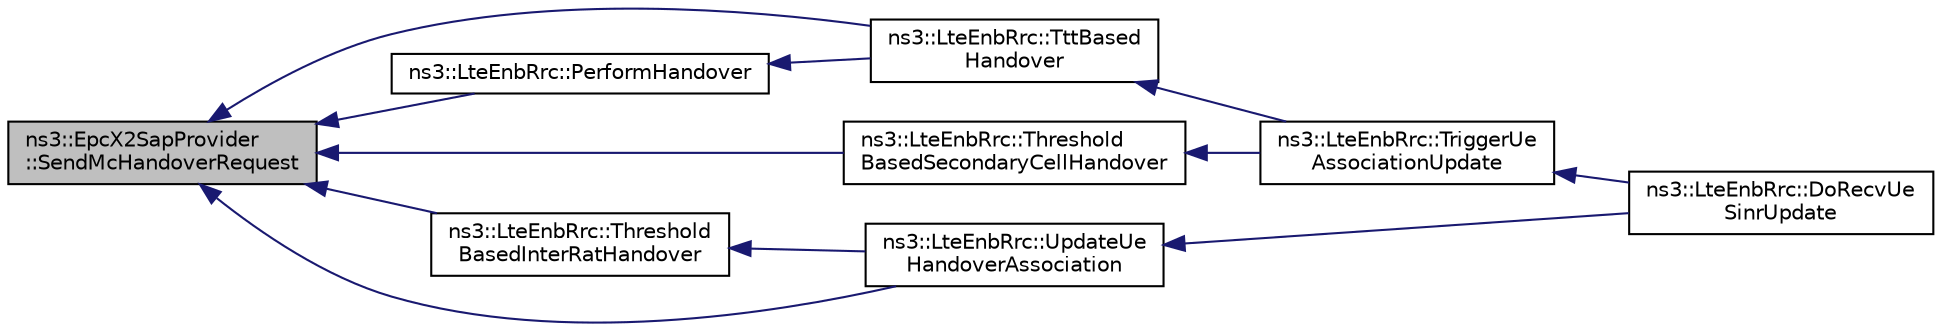 digraph "ns3::EpcX2SapProvider::SendMcHandoverRequest"
{
  edge [fontname="Helvetica",fontsize="10",labelfontname="Helvetica",labelfontsize="10"];
  node [fontname="Helvetica",fontsize="10",shape=record];
  rankdir="LR";
  Node1 [label="ns3::EpcX2SapProvider\l::SendMcHandoverRequest",height=0.2,width=0.4,color="black", fillcolor="grey75", style="filled", fontcolor="black"];
  Node1 -> Node2 [dir="back",color="midnightblue",fontsize="10",style="solid"];
  Node2 [label="ns3::LteEnbRrc::TttBased\lHandover",height=0.2,width=0.4,color="black", fillcolor="white", style="filled",URL="$de/d65/classns3_1_1LteEnbRrc.html#a3f879b8dee06a9daf27e4c1b9f2a9099"];
  Node2 -> Node3 [dir="back",color="midnightblue",fontsize="10",style="solid"];
  Node3 [label="ns3::LteEnbRrc::TriggerUe\lAssociationUpdate",height=0.2,width=0.4,color="black", fillcolor="white", style="filled",URL="$de/d65/classns3_1_1LteEnbRrc.html#a57692ec9ada180d2887bd4273b27b6ef"];
  Node3 -> Node4 [dir="back",color="midnightblue",fontsize="10",style="solid"];
  Node4 [label="ns3::LteEnbRrc::DoRecvUe\lSinrUpdate",height=0.2,width=0.4,color="black", fillcolor="white", style="filled",URL="$de/d65/classns3_1_1LteEnbRrc.html#a115b66a977332492cc0dd6c3703dea2c"];
  Node1 -> Node5 [dir="back",color="midnightblue",fontsize="10",style="solid"];
  Node5 [label="ns3::LteEnbRrc::PerformHandover",height=0.2,width=0.4,color="black", fillcolor="white", style="filled",URL="$de/d65/classns3_1_1LteEnbRrc.html#af70b54878c6ee756e20bc959e58b1ea0"];
  Node5 -> Node2 [dir="back",color="midnightblue",fontsize="10",style="solid"];
  Node1 -> Node6 [dir="back",color="midnightblue",fontsize="10",style="solid"];
  Node6 [label="ns3::LteEnbRrc::Threshold\lBasedSecondaryCellHandover",height=0.2,width=0.4,color="black", fillcolor="white", style="filled",URL="$de/d65/classns3_1_1LteEnbRrc.html#a03410d7e5f0a8d10c0d641b7444757a3"];
  Node6 -> Node3 [dir="back",color="midnightblue",fontsize="10",style="solid"];
  Node1 -> Node7 [dir="back",color="midnightblue",fontsize="10",style="solid"];
  Node7 [label="ns3::LteEnbRrc::Threshold\lBasedInterRatHandover",height=0.2,width=0.4,color="black", fillcolor="white", style="filled",URL="$de/d65/classns3_1_1LteEnbRrc.html#aee1650bb9ecb5fca53f1d1f279338345"];
  Node7 -> Node8 [dir="back",color="midnightblue",fontsize="10",style="solid"];
  Node8 [label="ns3::LteEnbRrc::UpdateUe\lHandoverAssociation",height=0.2,width=0.4,color="black", fillcolor="white", style="filled",URL="$de/d65/classns3_1_1LteEnbRrc.html#a132982c39284f927b10b261b17b82a7a"];
  Node8 -> Node4 [dir="back",color="midnightblue",fontsize="10",style="solid"];
  Node1 -> Node8 [dir="back",color="midnightblue",fontsize="10",style="solid"];
}
